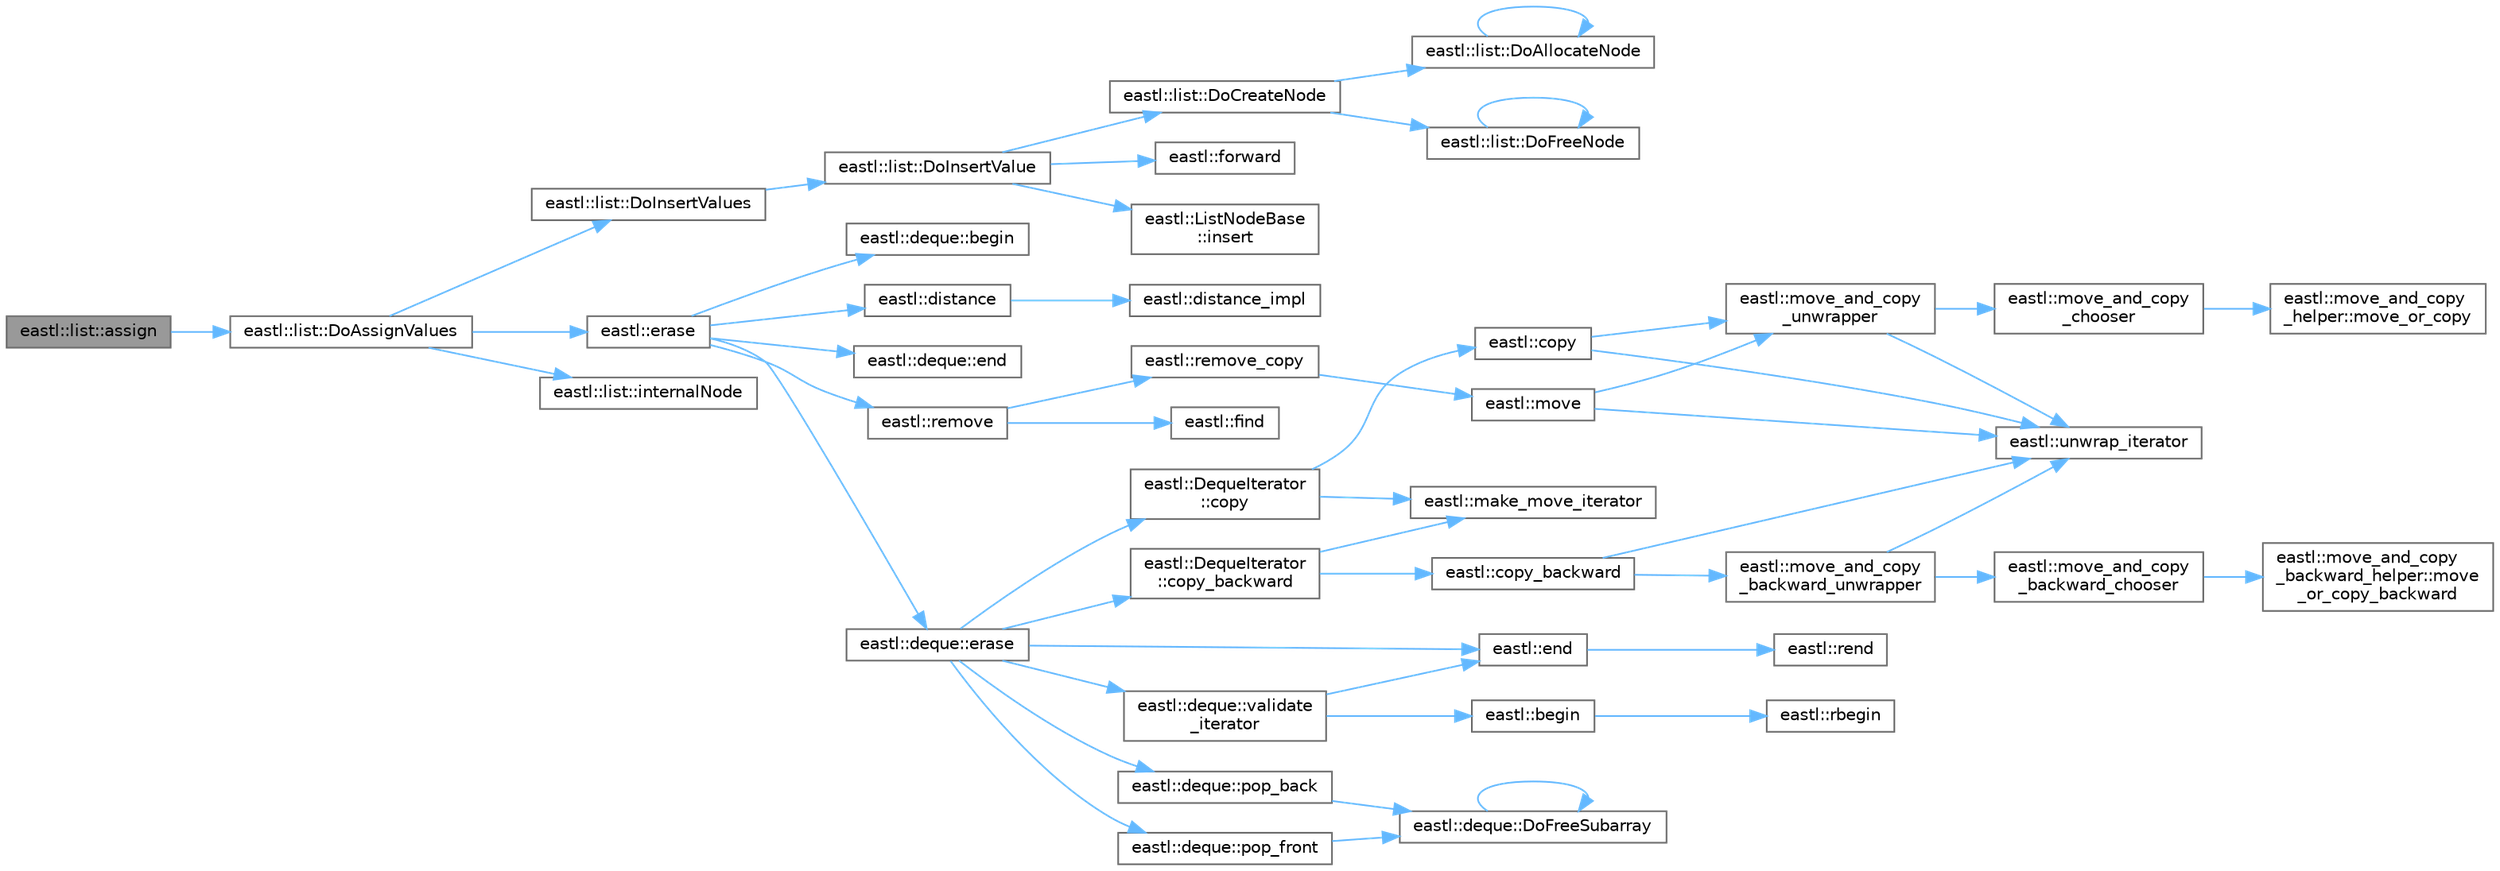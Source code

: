 digraph "eastl::list::assign"
{
 // LATEX_PDF_SIZE
  bgcolor="transparent";
  edge [fontname=Helvetica,fontsize=10,labelfontname=Helvetica,labelfontsize=10];
  node [fontname=Helvetica,fontsize=10,shape=box,height=0.2,width=0.4];
  rankdir="LR";
  Node1 [id="Node000001",label="eastl::list::assign",height=0.2,width=0.4,color="gray40", fillcolor="grey60", style="filled", fontcolor="black",tooltip=" "];
  Node1 -> Node2 [id="edge51_Node000001_Node000002",color="steelblue1",style="solid",tooltip=" "];
  Node2 [id="Node000002",label="eastl::list::DoAssignValues",height=0.2,width=0.4,color="grey40", fillcolor="white", style="filled",URL="$classeastl_1_1list.html#aaca0af89b3902382b983fb91d37d2872",tooltip=" "];
  Node2 -> Node3 [id="edge52_Node000002_Node000003",color="steelblue1",style="solid",tooltip=" "];
  Node3 [id="Node000003",label="eastl::list::DoInsertValues",height=0.2,width=0.4,color="grey40", fillcolor="white", style="filled",URL="$classeastl_1_1list.html#af0002ffdc64109d46ec6cb85b82440a3",tooltip=" "];
  Node3 -> Node4 [id="edge53_Node000003_Node000004",color="steelblue1",style="solid",tooltip=" "];
  Node4 [id="Node000004",label="eastl::list::DoInsertValue",height=0.2,width=0.4,color="grey40", fillcolor="white", style="filled",URL="$classeastl_1_1list.html#aa2af9ca6c9c5b09868109b57438b6cd3",tooltip=" "];
  Node4 -> Node5 [id="edge54_Node000004_Node000005",color="steelblue1",style="solid",tooltip=" "];
  Node5 [id="Node000005",label="eastl::list::DoCreateNode",height=0.2,width=0.4,color="grey40", fillcolor="white", style="filled",URL="$classeastl_1_1list.html#a646836c95f267a9761430cbb1df4e37e",tooltip=" "];
  Node5 -> Node6 [id="edge55_Node000005_Node000006",color="steelblue1",style="solid",tooltip=" "];
  Node6 [id="Node000006",label="eastl::list::DoAllocateNode",height=0.2,width=0.4,color="grey40", fillcolor="white", style="filled",URL="$classeastl_1_1list.html#a9da779830ccdc55ad163d9b717e9c5cb",tooltip=" "];
  Node6 -> Node6 [id="edge56_Node000006_Node000006",color="steelblue1",style="solid",tooltip=" "];
  Node5 -> Node7 [id="edge57_Node000005_Node000007",color="steelblue1",style="solid",tooltip=" "];
  Node7 [id="Node000007",label="eastl::list::DoFreeNode",height=0.2,width=0.4,color="grey40", fillcolor="white", style="filled",URL="$classeastl_1_1list.html#ada26db5c8e684528f2075ed7ee609713",tooltip=" "];
  Node7 -> Node7 [id="edge58_Node000007_Node000007",color="steelblue1",style="solid",tooltip=" "];
  Node4 -> Node8 [id="edge59_Node000004_Node000008",color="steelblue1",style="solid",tooltip=" "];
  Node8 [id="Node000008",label="eastl::forward",height=0.2,width=0.4,color="grey40", fillcolor="white", style="filled",URL="$namespaceeastl.html#a36662e86289d74a927ced4b51496fce5",tooltip=" "];
  Node4 -> Node9 [id="edge60_Node000004_Node000009",color="steelblue1",style="solid",tooltip=" "];
  Node9 [id="Node000009",label="eastl::ListNodeBase\l::insert",height=0.2,width=0.4,color="grey40", fillcolor="white", style="filled",URL="$structeastl_1_1_list_node_base.html#a9534e2fa05980ca2b6648f2a287786ec",tooltip=" "];
  Node2 -> Node10 [id="edge61_Node000002_Node000010",color="steelblue1",style="solid",tooltip=" "];
  Node10 [id="Node000010",label="eastl::erase",height=0.2,width=0.4,color="grey40", fillcolor="white", style="filled",URL="$namespaceeastl.html#a75d8cac5cad3f9f56a904885dfe232c4",tooltip=" "];
  Node10 -> Node11 [id="edge62_Node000010_Node000011",color="steelblue1",style="solid",tooltip=" "];
  Node11 [id="Node000011",label="eastl::deque::begin",height=0.2,width=0.4,color="grey40", fillcolor="white", style="filled",URL="$classeastl_1_1deque.html#a8ea00f097d756ef0a153e15c2aceb89b",tooltip=" "];
  Node10 -> Node12 [id="edge63_Node000010_Node000012",color="steelblue1",style="solid",tooltip=" "];
  Node12 [id="Node000012",label="eastl::distance",height=0.2,width=0.4,color="grey40", fillcolor="white", style="filled",URL="$namespaceeastl.html#ab917da722315c1690092f5014763fa32",tooltip=" "];
  Node12 -> Node13 [id="edge64_Node000012_Node000013",color="steelblue1",style="solid",tooltip=" "];
  Node13 [id="Node000013",label="eastl::distance_impl",height=0.2,width=0.4,color="grey40", fillcolor="white", style="filled",URL="$namespaceeastl.html#abecf463555859450615dad4a1887f777",tooltip=" "];
  Node10 -> Node14 [id="edge65_Node000010_Node000014",color="steelblue1",style="solid",tooltip=" "];
  Node14 [id="Node000014",label="eastl::deque::end",height=0.2,width=0.4,color="grey40", fillcolor="white", style="filled",URL="$classeastl_1_1deque.html#ae10bd626b07167a7b99a79fccc0590a0",tooltip=" "];
  Node10 -> Node15 [id="edge66_Node000010_Node000015",color="steelblue1",style="solid",tooltip=" "];
  Node15 [id="Node000015",label="eastl::deque::erase",height=0.2,width=0.4,color="grey40", fillcolor="white", style="filled",URL="$classeastl_1_1deque.html#a64ca0e2de1e2eabcf11019b015d9fd8a",tooltip=" "];
  Node15 -> Node16 [id="edge67_Node000015_Node000016",color="steelblue1",style="solid",tooltip=" "];
  Node16 [id="Node000016",label="eastl::DequeIterator\l::copy",height=0.2,width=0.4,color="grey40", fillcolor="white", style="filled",URL="$structeastl_1_1_deque_iterator.html#a2d76faa7637c6cd1da64bea7e72db0ca",tooltip=" "];
  Node16 -> Node17 [id="edge68_Node000016_Node000017",color="steelblue1",style="solid",tooltip=" "];
  Node17 [id="Node000017",label="eastl::copy",height=0.2,width=0.4,color="grey40", fillcolor="white", style="filled",URL="$namespaceeastl.html#a3df94cc41821710012e6719792d30db3",tooltip=" "];
  Node17 -> Node18 [id="edge69_Node000017_Node000018",color="steelblue1",style="solid",tooltip=" "];
  Node18 [id="Node000018",label="eastl::move_and_copy\l_unwrapper",height=0.2,width=0.4,color="grey40", fillcolor="white", style="filled",URL="$namespaceeastl.html#a661e609e51ae177a723acb076d9fcb52",tooltip=" "];
  Node18 -> Node19 [id="edge70_Node000018_Node000019",color="steelblue1",style="solid",tooltip=" "];
  Node19 [id="Node000019",label="eastl::move_and_copy\l_chooser",height=0.2,width=0.4,color="grey40", fillcolor="white", style="filled",URL="$namespaceeastl.html#a69a59b58a0b86c06c81fd89a94cff90d",tooltip=" "];
  Node19 -> Node20 [id="edge71_Node000019_Node000020",color="steelblue1",style="solid",tooltip=" "];
  Node20 [id="Node000020",label="eastl::move_and_copy\l_helper::move_or_copy",height=0.2,width=0.4,color="grey40", fillcolor="white", style="filled",URL="$structeastl_1_1move__and__copy__helper.html#aa9de7d135fbe5ddb02a94513283cf77b",tooltip=" "];
  Node18 -> Node21 [id="edge72_Node000018_Node000021",color="steelblue1",style="solid",tooltip=" "];
  Node21 [id="Node000021",label="eastl::unwrap_iterator",height=0.2,width=0.4,color="grey40", fillcolor="white", style="filled",URL="$namespaceeastl.html#a82f343209a121c16468a124327e2d303",tooltip=" "];
  Node17 -> Node21 [id="edge73_Node000017_Node000021",color="steelblue1",style="solid",tooltip=" "];
  Node16 -> Node22 [id="edge74_Node000016_Node000022",color="steelblue1",style="solid",tooltip=" "];
  Node22 [id="Node000022",label="eastl::make_move_iterator",height=0.2,width=0.4,color="grey40", fillcolor="white", style="filled",URL="$namespaceeastl.html#a66c2db3ce0c6f08a67e1a8de6bab0629",tooltip=" "];
  Node15 -> Node23 [id="edge75_Node000015_Node000023",color="steelblue1",style="solid",tooltip=" "];
  Node23 [id="Node000023",label="eastl::DequeIterator\l::copy_backward",height=0.2,width=0.4,color="grey40", fillcolor="white", style="filled",URL="$structeastl_1_1_deque_iterator.html#a9c0676dfc81f97b61355929c6edc869b",tooltip=" "];
  Node23 -> Node24 [id="edge76_Node000023_Node000024",color="steelblue1",style="solid",tooltip=" "];
  Node24 [id="Node000024",label="eastl::copy_backward",height=0.2,width=0.4,color="grey40", fillcolor="white", style="filled",URL="$namespaceeastl.html#aeb3075340f64f7a1dfbf0a718f8e1b38",tooltip=" "];
  Node24 -> Node25 [id="edge77_Node000024_Node000025",color="steelblue1",style="solid",tooltip=" "];
  Node25 [id="Node000025",label="eastl::move_and_copy\l_backward_unwrapper",height=0.2,width=0.4,color="grey40", fillcolor="white", style="filled",URL="$namespaceeastl.html#a56fe66c9daa100ad69dc4a025077621e",tooltip=" "];
  Node25 -> Node26 [id="edge78_Node000025_Node000026",color="steelblue1",style="solid",tooltip=" "];
  Node26 [id="Node000026",label="eastl::move_and_copy\l_backward_chooser",height=0.2,width=0.4,color="grey40", fillcolor="white", style="filled",URL="$namespaceeastl.html#a2c6f53395a2d3bbf86a492763ec8862d",tooltip=" "];
  Node26 -> Node27 [id="edge79_Node000026_Node000027",color="steelblue1",style="solid",tooltip=" "];
  Node27 [id="Node000027",label="eastl::move_and_copy\l_backward_helper::move\l_or_copy_backward",height=0.2,width=0.4,color="grey40", fillcolor="white", style="filled",URL="$structeastl_1_1move__and__copy__backward__helper.html#a35df939bc2be5eaa1eae030847c21ea2",tooltip=" "];
  Node25 -> Node21 [id="edge80_Node000025_Node000021",color="steelblue1",style="solid",tooltip=" "];
  Node24 -> Node21 [id="edge81_Node000024_Node000021",color="steelblue1",style="solid",tooltip=" "];
  Node23 -> Node22 [id="edge82_Node000023_Node000022",color="steelblue1",style="solid",tooltip=" "];
  Node15 -> Node28 [id="edge83_Node000015_Node000028",color="steelblue1",style="solid",tooltip=" "];
  Node28 [id="Node000028",label="eastl::end",height=0.2,width=0.4,color="grey40", fillcolor="white", style="filled",URL="$namespaceeastl.html#a015a7329c4b84d454b87496532739b69",tooltip=" "];
  Node28 -> Node29 [id="edge84_Node000028_Node000029",color="steelblue1",style="solid",tooltip=" "];
  Node29 [id="Node000029",label="eastl::rend",height=0.2,width=0.4,color="grey40", fillcolor="white", style="filled",URL="$namespaceeastl.html#ac08b3f3f0eb349df6dc6475d5c8df724",tooltip=" "];
  Node15 -> Node30 [id="edge85_Node000015_Node000030",color="steelblue1",style="solid",tooltip=" "];
  Node30 [id="Node000030",label="eastl::deque::pop_back",height=0.2,width=0.4,color="grey40", fillcolor="white", style="filled",URL="$classeastl_1_1deque.html#abd4a77a0fe3e658d7098267e17c813ce",tooltip=" "];
  Node30 -> Node31 [id="edge86_Node000030_Node000031",color="steelblue1",style="solid",tooltip=" "];
  Node31 [id="Node000031",label="eastl::deque::DoFreeSubarray",height=0.2,width=0.4,color="grey40", fillcolor="white", style="filled",URL="$classeastl_1_1deque.html#a52c0ccd6cc89708e9adf30630fc673b3",tooltip=" "];
  Node31 -> Node31 [id="edge87_Node000031_Node000031",color="steelblue1",style="solid",tooltip=" "];
  Node15 -> Node32 [id="edge88_Node000015_Node000032",color="steelblue1",style="solid",tooltip=" "];
  Node32 [id="Node000032",label="eastl::deque::pop_front",height=0.2,width=0.4,color="grey40", fillcolor="white", style="filled",URL="$classeastl_1_1deque.html#a547e7b4b1e966a69253c9c50b5c005ab",tooltip=" "];
  Node32 -> Node31 [id="edge89_Node000032_Node000031",color="steelblue1",style="solid",tooltip=" "];
  Node15 -> Node33 [id="edge90_Node000015_Node000033",color="steelblue1",style="solid",tooltip=" "];
  Node33 [id="Node000033",label="eastl::deque::validate\l_iterator",height=0.2,width=0.4,color="grey40", fillcolor="white", style="filled",URL="$classeastl_1_1deque.html#af9c998ed44e40aa8b9367ff3a16d6c44",tooltip=" "];
  Node33 -> Node34 [id="edge91_Node000033_Node000034",color="steelblue1",style="solid",tooltip=" "];
  Node34 [id="Node000034",label="eastl::begin",height=0.2,width=0.4,color="grey40", fillcolor="white", style="filled",URL="$namespaceeastl.html#a5416077556bbc43ecf1cdbab7b44c386",tooltip=" "];
  Node34 -> Node35 [id="edge92_Node000034_Node000035",color="steelblue1",style="solid",tooltip=" "];
  Node35 [id="Node000035",label="eastl::rbegin",height=0.2,width=0.4,color="grey40", fillcolor="white", style="filled",URL="$namespaceeastl.html#a9ba06f406320b604f73c79812da2e3c4",tooltip=" "];
  Node33 -> Node28 [id="edge93_Node000033_Node000028",color="steelblue1",style="solid",tooltip=" "];
  Node10 -> Node36 [id="edge94_Node000010_Node000036",color="steelblue1",style="solid",tooltip=" "];
  Node36 [id="Node000036",label="eastl::remove",height=0.2,width=0.4,color="grey40", fillcolor="white", style="filled",URL="$namespaceeastl.html#a1b3d2af5677205f2e7f9c0ddd434396a",tooltip=" "];
  Node36 -> Node37 [id="edge95_Node000036_Node000037",color="steelblue1",style="solid",tooltip=" "];
  Node37 [id="Node000037",label="eastl::find",height=0.2,width=0.4,color="grey40", fillcolor="white", style="filled",URL="$namespaceeastl.html#a23d0611e8e0db77c52a142b65d7522c4",tooltip=" "];
  Node36 -> Node38 [id="edge96_Node000036_Node000038",color="steelblue1",style="solid",tooltip=" "];
  Node38 [id="Node000038",label="eastl::remove_copy",height=0.2,width=0.4,color="grey40", fillcolor="white", style="filled",URL="$namespaceeastl.html#a45664812c389182951e646de5d2fc640",tooltip=" "];
  Node38 -> Node39 [id="edge97_Node000038_Node000039",color="steelblue1",style="solid",tooltip=" "];
  Node39 [id="Node000039",label="eastl::move",height=0.2,width=0.4,color="grey40", fillcolor="white", style="filled",URL="$namespaceeastl.html#a58ada88d74ffe16bba892a0ccccc8aba",tooltip=" "];
  Node39 -> Node18 [id="edge98_Node000039_Node000018",color="steelblue1",style="solid",tooltip=" "];
  Node39 -> Node21 [id="edge99_Node000039_Node000021",color="steelblue1",style="solid",tooltip=" "];
  Node2 -> Node40 [id="edge100_Node000002_Node000040",color="steelblue1",style="solid",tooltip=" "];
  Node40 [id="Node000040",label="eastl::list::internalNode",height=0.2,width=0.4,color="grey40", fillcolor="white", style="filled",URL="$classeastl_1_1list.html#ad85f0b3b612469405f22aba10045132b",tooltip=" "];
}
